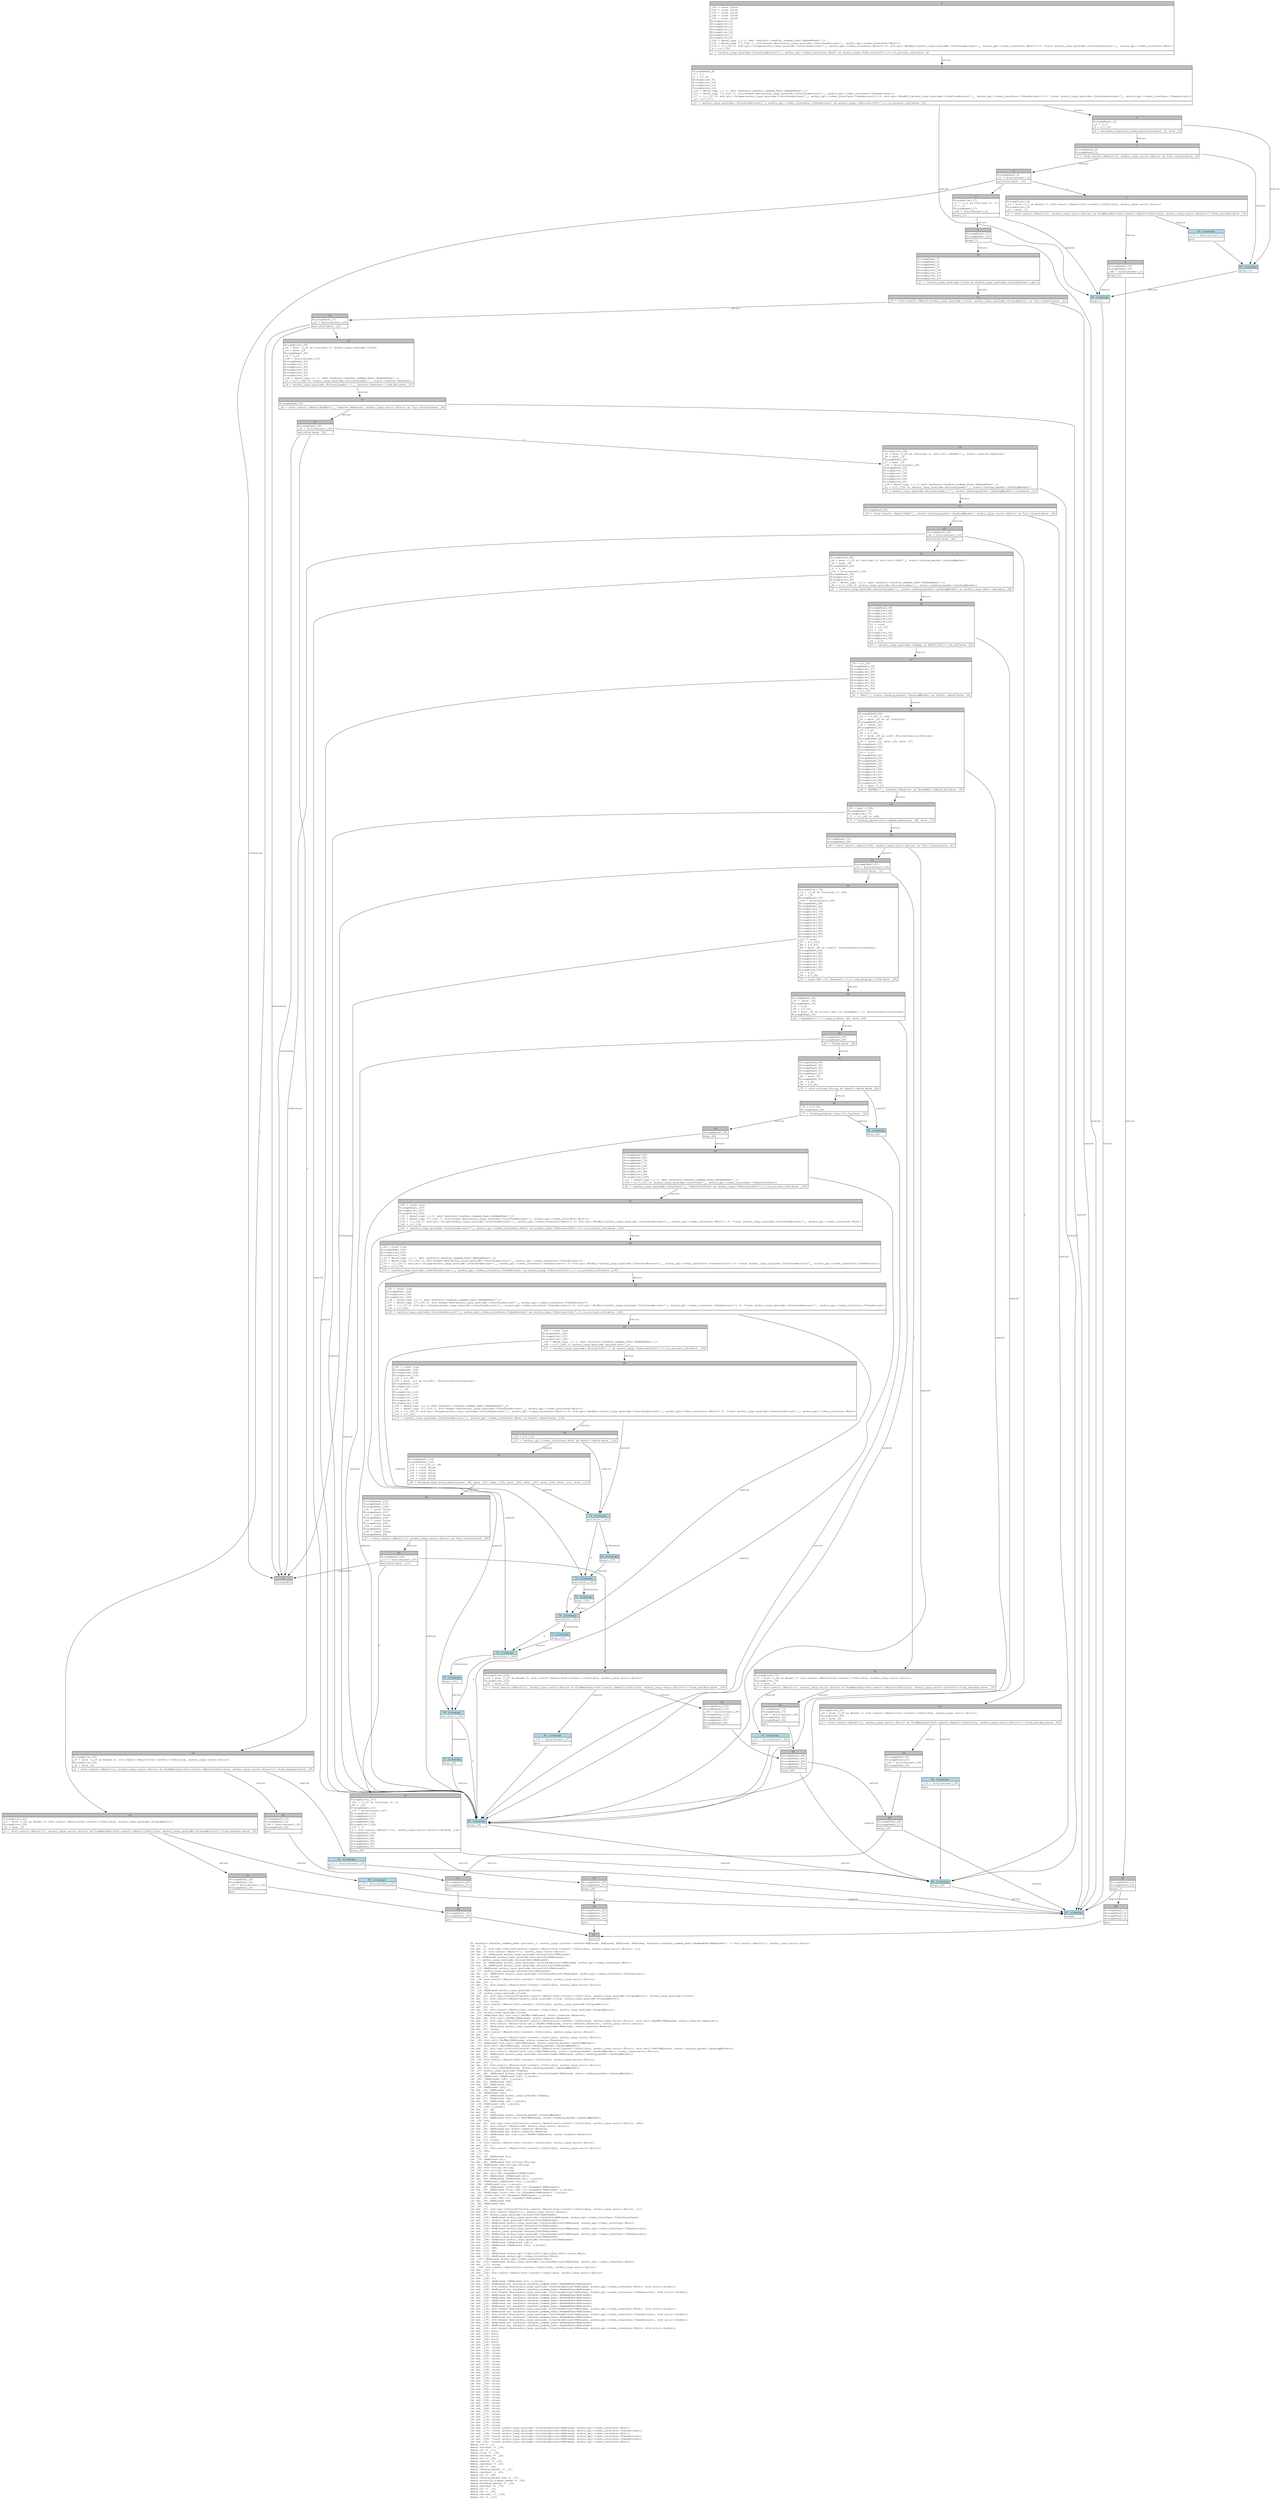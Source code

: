 digraph Mir_0_444 {
    graph [fontname="Courier, monospace"];
    node [fontname="Courier, monospace"];
    edge [fontname="Courier, monospace"];
    label=<fn handlers::handler_redeem_fees::process(_1: anchor_lang::context::Context&lt;ReErased, ReErased, ReErased, ReErased, handlers::handler_redeem_fees::RedeemFees&lt;ReErased&gt;&gt;) -&gt; std::result::Result&lt;(), anchor_lang::error::Error&gt;<br align="left"/>let _2: ();<br align="left"/>let mut _3: std::ops::ControlFlow&lt;std::result::Result&lt;std::convert::Infallible, anchor_lang::error::Error&gt;, ()&gt;;<br align="left"/>let mut _4: std::result::Result&lt;(), anchor_lang::error::Error&gt;;<br align="left"/>let mut _5: &amp;ReErased anchor_lang::prelude::AccountInfo&lt;ReErased&gt;;<br align="left"/>let _6: &amp;ReErased anchor_lang::prelude::AccountInfo&lt;ReErased&gt;;<br align="left"/>let _7: anchor_lang::prelude::AccountInfo&lt;ReErased&gt;;<br align="left"/>let mut _8: &amp;ReErased anchor_lang::prelude::InterfaceAccount&lt;ReErased, anchor_spl::token_interface::Mint&gt;;<br align="left"/>let mut _9: &amp;ReErased anchor_lang::prelude::AccountInfo&lt;ReErased&gt;;<br align="left"/>let _10: &amp;ReErased anchor_lang::prelude::AccountInfo&lt;ReErased&gt;;<br align="left"/>let _11: anchor_lang::prelude::AccountInfo&lt;ReErased&gt;;<br align="left"/>let mut _12: &amp;ReErased anchor_lang::prelude::InterfaceAccount&lt;ReErased, anchor_spl::token_interface::TokenAccount&gt;;<br align="left"/>let mut _13: isize;<br align="left"/>let _14: std::result::Result&lt;std::convert::Infallible, anchor_lang::error::Error&gt;;<br align="left"/>let mut _15: !;<br align="left"/>let mut _16: std::result::Result&lt;std::convert::Infallible, anchor_lang::error::Error&gt;;<br align="left"/>let _17: ();<br align="left"/>let _18: &amp;ReErased anchor_lang::prelude::Clock;<br align="left"/>let _19: anchor_lang::prelude::Clock;<br align="left"/>let mut _20: std::ops::ControlFlow&lt;std::result::Result&lt;std::convert::Infallible, anchor_lang::prelude::ProgramError&gt;, anchor_lang::prelude::Clock&gt;;<br align="left"/>let mut _21: std::result::Result&lt;anchor_lang::prelude::Clock, anchor_lang::prelude::ProgramError&gt;;<br align="left"/>let mut _22: isize;<br align="left"/>let _23: std::result::Result&lt;std::convert::Infallible, anchor_lang::prelude::ProgramError&gt;;<br align="left"/>let mut _24: !;<br align="left"/>let mut _25: std::result::Result&lt;std::convert::Infallible, anchor_lang::prelude::ProgramError&gt;;<br align="left"/>let _26: anchor_lang::prelude::Clock;<br align="left"/>let _27: &amp;ReErased mut std::cell::RefMut&lt;ReErased, state::reserve::Reserve&gt;;<br align="left"/>let mut _28: std::cell::RefMut&lt;ReErased, state::reserve::Reserve&gt;;<br align="left"/>let mut _29: std::ops::ControlFlow&lt;std::result::Result&lt;std::convert::Infallible, anchor_lang::error::Error&gt;, std::cell::RefMut&lt;ReErased, state::reserve::Reserve&gt;&gt;;<br align="left"/>let mut _30: std::result::Result&lt;std::cell::RefMut&lt;ReErased, state::reserve::Reserve&gt;, anchor_lang::error::Error&gt;;<br align="left"/>let mut _31: &amp;ReErased anchor_lang::prelude::AccountLoader&lt;ReErased, state::reserve::Reserve&gt;;<br align="left"/>let mut _32: isize;<br align="left"/>let _33: std::result::Result&lt;std::convert::Infallible, anchor_lang::error::Error&gt;;<br align="left"/>let mut _34: !;<br align="left"/>let mut _35: std::result::Result&lt;std::convert::Infallible, anchor_lang::error::Error&gt;;<br align="left"/>let _36: std::cell::RefMut&lt;ReErased, state::reserve::Reserve&gt;;<br align="left"/>let _37: &amp;ReErased std::cell::Ref&lt;ReErased, state::lending_market::LendingMarket&gt;;<br align="left"/>let _38: std::cell::Ref&lt;ReErased, state::lending_market::LendingMarket&gt;;<br align="left"/>let mut _39: std::ops::ControlFlow&lt;std::result::Result&lt;std::convert::Infallible, anchor_lang::error::Error&gt;, std::cell::Ref&lt;ReErased, state::lending_market::LendingMarket&gt;&gt;;<br align="left"/>let mut _40: std::result::Result&lt;std::cell::Ref&lt;ReErased, state::lending_market::LendingMarket&gt;, anchor_lang::error::Error&gt;;<br align="left"/>let mut _41: &amp;ReErased anchor_lang::prelude::AccountLoader&lt;ReErased, state::lending_market::LendingMarket&gt;;<br align="left"/>let mut _42: isize;<br align="left"/>let _43: std::result::Result&lt;std::convert::Infallible, anchor_lang::error::Error&gt;;<br align="left"/>let mut _44: !;<br align="left"/>let mut _45: std::result::Result&lt;std::convert::Infallible, anchor_lang::error::Error&gt;;<br align="left"/>let _46: std::cell::Ref&lt;ReErased, state::lending_market::LendingMarket&gt;;<br align="left"/>let _47: anchor_lang::prelude::Pubkey;<br align="left"/>let mut _48: &amp;ReErased anchor_lang::prelude::AccountLoader&lt;ReErased, state::lending_market::LendingMarket&gt;;<br align="left"/>let _49: &amp;ReErased [&amp;ReErased [u8]; 3_usize];<br align="left"/>let _50: [&amp;ReErased [u8]; 3_usize];<br align="left"/>let mut _51: &amp;ReErased [u8];<br align="left"/>let mut _52: &amp;ReErased [u8];<br align="left"/>let _53: &amp;ReErased [u8];<br align="left"/>let mut _54: &amp;ReErased [u8];<br align="left"/>let _55: &amp;ReErased [u8];<br align="left"/>let mut _56: &amp;ReErased anchor_lang::prelude::Pubkey;<br align="left"/>let mut _57: &amp;ReErased [u8];<br align="left"/>let mut _58: &amp;ReErased [u8; 1_usize];<br align="left"/>let _59: &amp;ReErased [u8; 1_usize];<br align="left"/>let _60: [u8; 1_usize];<br align="left"/>let mut _61: u8;<br align="left"/>let mut _62: u64;<br align="left"/>let mut _63: &amp;ReErased state::lending_market::LendingMarket;<br align="left"/>let mut _64: &amp;ReErased std::cell::Ref&lt;ReErased, state::lending_market::LendingMarket&gt;;<br align="left"/>let _65: u64;<br align="left"/>let mut _66: std::ops::ControlFlow&lt;std::result::Result&lt;std::convert::Infallible, anchor_lang::error::Error&gt;, u64&gt;;<br align="left"/>let mut _67: std::result::Result&lt;u64, anchor_lang::error::Error&gt;;<br align="left"/>let mut _68: &amp;ReErased mut state::reserve::Reserve;<br align="left"/>let mut _69: &amp;ReErased mut state::reserve::Reserve;<br align="left"/>let mut _70: &amp;ReErased mut std::cell::RefMut&lt;ReErased, state::reserve::Reserve&gt;;<br align="left"/>let mut _71: u64;<br align="left"/>let mut _72: isize;<br align="left"/>let _73: std::result::Result&lt;std::convert::Infallible, anchor_lang::error::Error&gt;;<br align="left"/>let mut _74: !;<br align="left"/>let mut _75: std::result::Result&lt;std::convert::Infallible, anchor_lang::error::Error&gt;;<br align="left"/>let _76: u64;<br align="left"/>let _77: ();<br align="left"/>let mut _78: &amp;ReErased str;<br align="left"/>let _79: &amp;ReErased str;<br align="left"/>let mut _80: &amp;ReErased std::string::String;<br align="left"/>let _81: &amp;ReErased std::string::String;<br align="left"/>let _82: std::string::String;<br align="left"/>let _83: std::string::String;<br align="left"/>let mut _84: std::fmt::Arguments&lt;ReErased&gt;;<br align="left"/>let mut _85: &amp;ReErased [&amp;ReErased str];<br align="left"/>let mut _86: &amp;ReErased [&amp;ReErased str; 1_usize];<br align="left"/>let _87: &amp;ReErased [&amp;ReErased str; 1_usize];<br align="left"/>let _88: [&amp;ReErased str; 1_usize];<br align="left"/>let mut _89: &amp;ReErased [core::fmt::rt::Argument&lt;ReErased&gt;];<br align="left"/>let mut _90: &amp;ReErased [core::fmt::rt::Argument&lt;ReErased&gt;; 1_usize];<br align="left"/>let _91: &amp;ReErased [core::fmt::rt::Argument&lt;ReErased&gt;; 1_usize];<br align="left"/>let _92: [core::fmt::rt::Argument&lt;ReErased&gt;; 1_usize];<br align="left"/>let mut _93: core::fmt::rt::Argument&lt;ReErased&gt;;<br align="left"/>let mut _94: &amp;ReErased u64;<br align="left"/>let _95: &amp;ReErased u64;<br align="left"/>let _96: ();<br align="left"/>let mut _97: std::ops::ControlFlow&lt;std::result::Result&lt;std::convert::Infallible, anchor_lang::error::Error&gt;, ()&gt;;<br align="left"/>let mut _98: std::result::Result&lt;(), anchor_lang::error::Error&gt;;<br align="left"/>let mut _99: anchor_lang::prelude::AccountInfo&lt;ReErased&gt;;<br align="left"/>let mut _100: &amp;ReErased anchor_lang::prelude::Interface&lt;ReErased, anchor_spl::token_interface::TokenInterface&gt;;<br align="left"/>let mut _101: anchor_lang::prelude::AccountInfo&lt;ReErased&gt;;<br align="left"/>let mut _102: &amp;ReErased anchor_lang::prelude::InterfaceAccount&lt;ReErased, anchor_spl::token_interface::Mint&gt;;<br align="left"/>let mut _103: anchor_lang::prelude::AccountInfo&lt;ReErased&gt;;<br align="left"/>let mut _104: &amp;ReErased anchor_lang::prelude::InterfaceAccount&lt;ReErased, anchor_spl::token_interface::TokenAccount&gt;;<br align="left"/>let mut _105: anchor_lang::prelude::AccountInfo&lt;ReErased&gt;;<br align="left"/>let mut _106: &amp;ReErased anchor_lang::prelude::InterfaceAccount&lt;ReErased, anchor_spl::token_interface::TokenAccount&gt;;<br align="left"/>let mut _107: anchor_lang::prelude::AccountInfo&lt;ReErased&gt;;<br align="left"/>let mut _108: &amp;ReErased anchor_lang::prelude::AccountInfo&lt;ReErased&gt;;<br align="left"/>let mut _109: &amp;ReErased [&amp;ReErased [u8]];<br align="left"/>let mut _110: &amp;ReErased [&amp;ReErased [u8]; 3_usize];<br align="left"/>let mut _111: u64;<br align="left"/>let mut _112: u8;<br align="left"/>let mut _113: &amp;ReErased anchor_spl::token_2022::spl_token_2022::state::Mint;<br align="left"/>let mut _114: &amp;ReErased anchor_spl::token_interface::Mint;<br align="left"/>let _115: &amp;ReErased anchor_spl::token_interface::Mint;<br align="left"/>let mut _116: &amp;ReErased anchor_lang::prelude::InterfaceAccount&lt;ReErased, anchor_spl::token_interface::Mint&gt;;<br align="left"/>let mut _117: isize;<br align="left"/>let _118: std::result::Result&lt;std::convert::Infallible, anchor_lang::error::Error&gt;;<br align="left"/>let mut _119: !;<br align="left"/>let mut _120: std::result::Result&lt;std::convert::Infallible, anchor_lang::error::Error&gt;;<br align="left"/>let _121: ();<br align="left"/>let mut _122: ();<br align="left"/>let mut _123: &amp;ReErased [&amp;ReErased str; 1_usize];<br align="left"/>let mut _124: &amp;ReErased mut handlers::handler_redeem_fees::RedeemFees&lt;ReErased&gt;;<br align="left"/>let mut _125: std::boxed::Box&lt;anchor_lang::prelude::InterfaceAccount&lt;ReErased, anchor_spl::token_interface::Mint&gt;, std::alloc::Global&gt;;<br align="left"/>let mut _126: &amp;ReErased mut handlers::handler_redeem_fees::RedeemFees&lt;ReErased&gt;;<br align="left"/>let mut _127: std::boxed::Box&lt;anchor_lang::prelude::InterfaceAccount&lt;ReErased, anchor_spl::token_interface::TokenAccount&gt;, std::alloc::Global&gt;;<br align="left"/>let mut _128: &amp;ReErased mut handlers::handler_redeem_fees::RedeemFees&lt;ReErased&gt;;<br align="left"/>let mut _129: &amp;ReErased mut handlers::handler_redeem_fees::RedeemFees&lt;ReErased&gt;;<br align="left"/>let mut _130: &amp;ReErased mut handlers::handler_redeem_fees::RedeemFees&lt;ReErased&gt;;<br align="left"/>let mut _131: &amp;ReErased mut handlers::handler_redeem_fees::RedeemFees&lt;ReErased&gt;;<br align="left"/>let mut _132: &amp;ReErased mut handlers::handler_redeem_fees::RedeemFees&lt;ReErased&gt;;<br align="left"/>let mut _133: std::boxed::Box&lt;anchor_lang::prelude::InterfaceAccount&lt;ReErased, anchor_spl::token_interface::Mint&gt;, std::alloc::Global&gt;;<br align="left"/>let mut _134: &amp;ReErased mut handlers::handler_redeem_fees::RedeemFees&lt;ReErased&gt;;<br align="left"/>let mut _135: std::boxed::Box&lt;anchor_lang::prelude::InterfaceAccount&lt;ReErased, anchor_spl::token_interface::TokenAccount&gt;, std::alloc::Global&gt;;<br align="left"/>let mut _136: &amp;ReErased mut handlers::handler_redeem_fees::RedeemFees&lt;ReErased&gt;;<br align="left"/>let mut _137: std::boxed::Box&lt;anchor_lang::prelude::InterfaceAccount&lt;ReErased, anchor_spl::token_interface::TokenAccount&gt;, std::alloc::Global&gt;;<br align="left"/>let mut _138: &amp;ReErased mut handlers::handler_redeem_fees::RedeemFees&lt;ReErased&gt;;<br align="left"/>let mut _139: &amp;ReErased mut handlers::handler_redeem_fees::RedeemFees&lt;ReErased&gt;;<br align="left"/>let mut _140: std::boxed::Box&lt;anchor_lang::prelude::InterfaceAccount&lt;ReErased, anchor_spl::token_interface::Mint&gt;, std::alloc::Global&gt;;<br align="left"/>let mut _141: bool;<br align="left"/>let mut _142: bool;<br align="left"/>let mut _143: bool;<br align="left"/>let mut _144: bool;<br align="left"/>let mut _145: bool;<br align="left"/>let mut _146: isize;<br align="left"/>let mut _147: isize;<br align="left"/>let mut _148: isize;<br align="left"/>let mut _149: isize;<br align="left"/>let mut _150: isize;<br align="left"/>let mut _151: isize;<br align="left"/>let mut _152: isize;<br align="left"/>let mut _153: isize;<br align="left"/>let mut _154: isize;<br align="left"/>let mut _155: isize;<br align="left"/>let mut _156: isize;<br align="left"/>let mut _157: isize;<br align="left"/>let mut _158: isize;<br align="left"/>let mut _159: isize;<br align="left"/>let mut _160: isize;<br align="left"/>let mut _161: isize;<br align="left"/>let mut _162: isize;<br align="left"/>let mut _163: isize;<br align="left"/>let mut _164: isize;<br align="left"/>let mut _165: isize;<br align="left"/>let mut _166: isize;<br align="left"/>let mut _167: isize;<br align="left"/>let mut _168: isize;<br align="left"/>let mut _169: isize;<br align="left"/>let mut _170: isize;<br align="left"/>let mut _171: isize;<br align="left"/>let mut _172: isize;<br align="left"/>let mut _173: isize;<br align="left"/>let mut _174: isize;<br align="left"/>let mut _175: isize;<br align="left"/>let mut _176: *const anchor_lang::prelude::InterfaceAccount&lt;ReErased, anchor_spl::token_interface::Mint&gt;;<br align="left"/>let mut _177: *const anchor_lang::prelude::InterfaceAccount&lt;ReErased, anchor_spl::token_interface::TokenAccount&gt;;<br align="left"/>let mut _178: *const anchor_lang::prelude::InterfaceAccount&lt;ReErased, anchor_spl::token_interface::Mint&gt;;<br align="left"/>let mut _179: *const anchor_lang::prelude::InterfaceAccount&lt;ReErased, anchor_spl::token_interface::TokenAccount&gt;;<br align="left"/>let mut _180: *const anchor_lang::prelude::InterfaceAccount&lt;ReErased, anchor_spl::token_interface::TokenAccount&gt;;<br align="left"/>let mut _181: *const anchor_lang::prelude::InterfaceAccount&lt;ReErased, anchor_spl::token_interface::Mint&gt;;<br align="left"/>debug ctx =&gt; _1;<br align="left"/>debug residual =&gt; _14;<br align="left"/>debug val =&gt; _17;<br align="left"/>debug clock =&gt; _18;<br align="left"/>debug residual =&gt; _23;<br align="left"/>debug val =&gt; _26;<br align="left"/>debug reserve =&gt; _27;<br align="left"/>debug residual =&gt; _33;<br align="left"/>debug val =&gt; _36;<br align="left"/>debug lending_market =&gt; _37;<br align="left"/>debug residual =&gt; _43;<br align="left"/>debug val =&gt; _46;<br align="left"/>debug lending_market_key =&gt; _47;<br align="left"/>debug authority_signer_seeds =&gt; _49;<br align="left"/>debug withdraw_amount =&gt; _65;<br align="left"/>debug residual =&gt; _73;<br align="left"/>debug val =&gt; _76;<br align="left"/>debug res =&gt; _83;<br align="left"/>debug residual =&gt; _118;<br align="left"/>debug val =&gt; _121;<br align="left"/>>;
    bb0__0_444 [shape="none", label=<<table border="0" cellborder="1" cellspacing="0"><tr><td bgcolor="gray" align="center" colspan="1">0</td></tr><tr><td align="left" balign="left">_145 = const false<br/>_144 = const false<br/>_143 = const false<br/>_142 = const false<br/>_141 = const false<br/>StorageLive(_2)<br/>StorageLive(_3)<br/>StorageLive(_4)<br/>StorageLive(_5)<br/>StorageLive(_6)<br/>StorageLive(_7)<br/>StorageLive(_8)<br/>_124 = deref_copy (_1.1: &amp;mut handlers::handler_redeem_fees::RedeemFees&lt;'_&gt;)<br/>_125 = deref_copy ((*_124).1: std::boxed::Box&lt;anchor_lang::prelude::InterfaceAccount&lt;'_, anchor_spl::token_interface::Mint&gt;&gt;)<br/>_176 = (((_125.0: std::ptr::Unique&lt;anchor_lang::prelude::InterfaceAccount&lt;'_, anchor_spl::token_interface::Mint&gt;&gt;).0: std::ptr::NonNull&lt;anchor_lang::prelude::InterfaceAccount&lt;'_, anchor_spl::token_interface::Mint&gt;&gt;).0: *const anchor_lang::prelude::InterfaceAccount&lt;'_, anchor_spl::token_interface::Mint&gt;)<br/>_8 = &amp;(*_176)<br/></td></tr><tr><td align="left">_7 = &lt;anchor_lang::prelude::InterfaceAccount&lt;'_, anchor_spl::token_interface::Mint&gt; as anchor_lang::ToAccountInfo&lt;'_&gt;&gt;::to_account_info(move _8)</td></tr></table>>];
    bb1__0_444 [shape="none", label=<<table border="0" cellborder="1" cellspacing="0"><tr><td bgcolor="gray" align="center" colspan="1">1</td></tr><tr><td align="left" balign="left">StorageDead(_8)<br/>_6 = &amp;_7<br/>_5 = &amp;(*_6)<br/>StorageLive(_9)<br/>StorageLive(_10)<br/>StorageLive(_11)<br/>StorageLive(_12)<br/>_126 = deref_copy (_1.1: &amp;mut handlers::handler_redeem_fees::RedeemFees&lt;'_&gt;)<br/>_127 = deref_copy ((*_126).3: std::boxed::Box&lt;anchor_lang::prelude::InterfaceAccount&lt;'_, anchor_spl::token_interface::TokenAccount&gt;&gt;)<br/>_177 = (((_127.0: std::ptr::Unique&lt;anchor_lang::prelude::InterfaceAccount&lt;'_, anchor_spl::token_interface::TokenAccount&gt;&gt;).0: std::ptr::NonNull&lt;anchor_lang::prelude::InterfaceAccount&lt;'_, anchor_spl::token_interface::TokenAccount&gt;&gt;).0: *const anchor_lang::prelude::InterfaceAccount&lt;'_, anchor_spl::token_interface::TokenAccount&gt;)<br/>_12 = &amp;(*_177)<br/></td></tr><tr><td align="left">_11 = &lt;anchor_lang::prelude::InterfaceAccount&lt;'_, anchor_spl::token_interface::TokenAccount&gt; as anchor_lang::ToAccountInfo&lt;'_&gt;&gt;::to_account_info(move _12)</td></tr></table>>];
    bb2__0_444 [shape="none", label=<<table border="0" cellborder="1" cellspacing="0"><tr><td bgcolor="gray" align="center" colspan="1">2</td></tr><tr><td align="left" balign="left">StorageDead(_12)<br/>_10 = &amp;_11<br/>_9 = &amp;(*_10)<br/></td></tr><tr><td align="left">_4 = validate_liquidity_token_extensions(move _5, move _9)</td></tr></table>>];
    bb3__0_444 [shape="none", label=<<table border="0" cellborder="1" cellspacing="0"><tr><td bgcolor="gray" align="center" colspan="1">3</td></tr><tr><td align="left" balign="left">StorageDead(_9)<br/>StorageDead(_5)<br/></td></tr><tr><td align="left">_3 = &lt;std::result::Result&lt;(), anchor_lang::error::Error&gt; as Try&gt;::branch(move _4)</td></tr></table>>];
    bb4__0_444 [shape="none", label=<<table border="0" cellborder="1" cellspacing="0"><tr><td bgcolor="gray" align="center" colspan="1">4</td></tr><tr><td align="left" balign="left">StorageDead(_4)<br/>_13 = discriminant(_3)<br/></td></tr><tr><td align="left">switchInt(move _13)</td></tr></table>>];
    bb5__0_444 [shape="none", label=<<table border="0" cellborder="1" cellspacing="0"><tr><td bgcolor="gray" align="center" colspan="1">5</td></tr><tr><td align="left" balign="left">StorageLive(_17)<br/>_17 = ((_3 as Continue).0: ())<br/>_2 = _17<br/>StorageDead(_17)<br/>_146 = discriminant(_3)<br/></td></tr><tr><td align="left">drop(_11)</td></tr></table>>];
    bb6__0_444 [shape="none", label=<<table border="0" cellborder="1" cellspacing="0"><tr><td bgcolor="gray" align="center" colspan="1">6</td></tr><tr><td align="left">unreachable</td></tr></table>>];
    bb7__0_444 [shape="none", label=<<table border="0" cellborder="1" cellspacing="0"><tr><td bgcolor="gray" align="center" colspan="1">7</td></tr><tr><td align="left" balign="left">StorageLive(_14)<br/>_14 = move ((_3 as Break).0: std::result::Result&lt;std::convert::Infallible, anchor_lang::error::Error&gt;)<br/>StorageLive(_16)<br/>_16 = move _14<br/></td></tr><tr><td align="left">_0 = &lt;std::result::Result&lt;(), anchor_lang::error::Error&gt; as FromResidual&lt;std::result::Result&lt;Infallible, anchor_lang::error::Error&gt;&gt;&gt;::from_residual(move _16)</td></tr></table>>];
    bb8__0_444 [shape="none", label=<<table border="0" cellborder="1" cellspacing="0"><tr><td bgcolor="gray" align="center" colspan="1">8</td></tr><tr><td align="left" balign="left">StorageDead(_16)<br/>StorageDead(_14)<br/>_168 = discriminant(_3)<br/></td></tr><tr><td align="left">drop(_11)</td></tr></table>>];
    bb9__0_444 [shape="none", label=<<table border="0" cellborder="1" cellspacing="0"><tr><td bgcolor="gray" align="center" colspan="1">9</td></tr><tr><td align="left" balign="left">StorageDead(_11)<br/>StorageDead(_10)<br/></td></tr><tr><td align="left">drop(_7)</td></tr></table>>];
    bb10__0_444 [shape="none", label=<<table border="0" cellborder="1" cellspacing="0"><tr><td bgcolor="gray" align="center" colspan="1">10</td></tr><tr><td align="left" balign="left">StorageDead(_7)<br/>StorageDead(_6)<br/>StorageDead(_3)<br/>StorageDead(_2)<br/>StorageLive(_18)<br/>StorageLive(_19)<br/>StorageLive(_20)<br/>StorageLive(_21)<br/></td></tr><tr><td align="left">_21 = &lt;anchor_lang::prelude::Clock as anchor_lang::prelude::SolanaSysvar&gt;::get()</td></tr></table>>];
    bb11__0_444 [shape="none", label=<<table border="0" cellborder="1" cellspacing="0"><tr><td bgcolor="gray" align="center" colspan="1">11</td></tr><tr><td align="left">_20 = &lt;std::result::Result&lt;anchor_lang::prelude::Clock, anchor_lang::prelude::ProgramError&gt; as Try&gt;::branch(move _21)</td></tr></table>>];
    bb12__0_444 [shape="none", label=<<table border="0" cellborder="1" cellspacing="0"><tr><td bgcolor="gray" align="center" colspan="1">12</td></tr><tr><td align="left" balign="left">StorageDead(_21)<br/>_22 = discriminant(_20)<br/></td></tr><tr><td align="left">switchInt(move _22)</td></tr></table>>];
    bb13__0_444 [shape="none", label=<<table border="0" cellborder="1" cellspacing="0"><tr><td bgcolor="gray" align="center" colspan="1">13</td></tr><tr><td align="left" balign="left">StorageLive(_26)<br/>_26 = move ((_20 as Continue).0: anchor_lang::prelude::Clock)<br/>_19 = move _26<br/>StorageDead(_26)<br/>_18 = &amp;_19<br/>_148 = discriminant(_20)<br/>StorageDead(_20)<br/>StorageLive(_27)<br/>StorageLive(_28)<br/>StorageLive(_29)<br/>StorageLive(_30)<br/>StorageLive(_31)<br/>_128 = deref_copy (_1.1: &amp;mut handlers::handler_redeem_fees::RedeemFees&lt;'_&gt;)<br/>_31 = &amp;((*_128).0: anchor_lang::prelude::AccountLoader&lt;'_, state::reserve::Reserve&gt;)<br/></td></tr><tr><td align="left">_30 = anchor_lang::prelude::AccountLoader::&lt;'_, reserve::Reserve&gt;::load_mut(move _31)</td></tr></table>>];
    bb14__0_444 [shape="none", label=<<table border="0" cellborder="1" cellspacing="0"><tr><td bgcolor="gray" align="center" colspan="1">14</td></tr><tr><td align="left" balign="left">StorageLive(_23)<br/>_23 = move ((_20 as Break).0: std::result::Result&lt;std::convert::Infallible, anchor_lang::prelude::ProgramError&gt;)<br/>StorageLive(_25)<br/>_25 = move _23<br/></td></tr><tr><td align="left">_0 = &lt;std::result::Result&lt;(), anchor_lang::error::Error&gt; as FromResidual&lt;std::result::Result&lt;Infallible, anchor_lang::prelude::ProgramError&gt;&gt;&gt;::from_residual(move _25)</td></tr></table>>];
    bb15__0_444 [shape="none", label=<<table border="0" cellborder="1" cellspacing="0"><tr><td bgcolor="gray" align="center" colspan="1">15</td></tr><tr><td align="left" balign="left">StorageDead(_25)<br/>StorageDead(_23)<br/>_166 = discriminant(_20)<br/>StorageDead(_20)<br/></td></tr><tr><td align="left">goto</td></tr></table>>];
    bb16__0_444 [shape="none", label=<<table border="0" cellborder="1" cellspacing="0"><tr><td bgcolor="gray" align="center" colspan="1">16</td></tr><tr><td align="left" balign="left">StorageDead(_31)<br/></td></tr><tr><td align="left">_29 = &lt;std::result::Result&lt;RefMut&lt;'_, reserve::Reserve&gt;, anchor_lang::error::Error&gt; as Try&gt;::branch(move _30)</td></tr></table>>];
    bb17__0_444 [shape="none", label=<<table border="0" cellborder="1" cellspacing="0"><tr><td bgcolor="gray" align="center" colspan="1">17</td></tr><tr><td align="left" balign="left">StorageDead(_30)<br/>_32 = discriminant(_29)<br/></td></tr><tr><td align="left">switchInt(move _32)</td></tr></table>>];
    bb18__0_444 [shape="none", label=<<table border="0" cellborder="1" cellspacing="0"><tr><td bgcolor="gray" align="center" colspan="1">18</td></tr><tr><td align="left" balign="left">StorageLive(_36)<br/>_36 = move ((_29 as Continue).0: std::cell::RefMut&lt;'_, state::reserve::Reserve&gt;)<br/>_28 = move _36<br/>StorageDead(_36)<br/>_27 = &amp;mut _28<br/>_150 = discriminant(_29)<br/>StorageDead(_29)<br/>StorageLive(_37)<br/>StorageLive(_38)<br/>StorageLive(_39)<br/>StorageLive(_40)<br/>StorageLive(_41)<br/>_129 = deref_copy (_1.1: &amp;mut handlers::handler_redeem_fees::RedeemFees&lt;'_&gt;)<br/>_41 = &amp;((*_129).4: anchor_lang::prelude::AccountLoader&lt;'_, state::lending_market::LendingMarket&gt;)<br/></td></tr><tr><td align="left">_40 = anchor_lang::prelude::AccountLoader::&lt;'_, state::lending_market::LendingMarket&gt;::load(move _41)</td></tr></table>>];
    bb19__0_444 [shape="none", label=<<table border="0" cellborder="1" cellspacing="0"><tr><td bgcolor="gray" align="center" colspan="1">19</td></tr><tr><td align="left" balign="left">StorageLive(_33)<br/>_33 = move ((_29 as Break).0: std::result::Result&lt;std::convert::Infallible, anchor_lang::error::Error&gt;)<br/>StorageLive(_35)<br/>_35 = move _33<br/></td></tr><tr><td align="left">_0 = &lt;std::result::Result&lt;(), anchor_lang::error::Error&gt; as FromResidual&lt;std::result::Result&lt;Infallible, anchor_lang::error::Error&gt;&gt;&gt;::from_residual(move _35)</td></tr></table>>];
    bb20__0_444 [shape="none", label=<<table border="0" cellborder="1" cellspacing="0"><tr><td bgcolor="gray" align="center" colspan="1">20</td></tr><tr><td align="left" balign="left">StorageDead(_35)<br/>StorageDead(_33)<br/>_164 = discriminant(_29)<br/>StorageDead(_29)<br/></td></tr><tr><td align="left">goto</td></tr></table>>];
    bb21__0_444 [shape="none", label=<<table border="0" cellborder="1" cellspacing="0"><tr><td bgcolor="gray" align="center" colspan="1">21</td></tr><tr><td align="left" balign="left">StorageDead(_41)<br/></td></tr><tr><td align="left">_39 = &lt;std::result::Result&lt;Ref&lt;'_, state::lending_market::LendingMarket&gt;, anchor_lang::error::Error&gt; as Try&gt;::branch(move _40)</td></tr></table>>];
    bb22__0_444 [shape="none", label=<<table border="0" cellborder="1" cellspacing="0"><tr><td bgcolor="gray" align="center" colspan="1">22</td></tr><tr><td align="left" balign="left">StorageDead(_40)<br/>_42 = discriminant(_39)<br/></td></tr><tr><td align="left">switchInt(move _42)</td></tr></table>>];
    bb23__0_444 [shape="none", label=<<table border="0" cellborder="1" cellspacing="0"><tr><td bgcolor="gray" align="center" colspan="1">23</td></tr><tr><td align="left" balign="left">StorageLive(_46)<br/>_46 = move ((_39 as Continue).0: std::cell::Ref&lt;'_, state::lending_market::LendingMarket&gt;)<br/>_38 = move _46<br/>StorageDead(_46)<br/>_37 = &amp;_38<br/>_152 = discriminant(_39)<br/>StorageDead(_39)<br/>StorageLive(_47)<br/>StorageLive(_48)<br/>_130 = deref_copy (_1.1: &amp;mut handlers::handler_redeem_fees::RedeemFees&lt;'_&gt;)<br/>_48 = &amp;((*_130).4: anchor_lang::prelude::AccountLoader&lt;'_, state::lending_market::LendingMarket&gt;)<br/></td></tr><tr><td align="left">_47 = &lt;anchor_lang::prelude::AccountLoader&lt;'_, state::lending_market::LendingMarket&gt; as anchor_lang::Key&gt;::key(move _48)</td></tr></table>>];
    bb24__0_444 [shape="none", label=<<table border="0" cellborder="1" cellspacing="0"><tr><td bgcolor="gray" align="center" colspan="1">24</td></tr><tr><td align="left" balign="left">StorageLive(_43)<br/>_43 = move ((_39 as Break).0: std::result::Result&lt;std::convert::Infallible, anchor_lang::error::Error&gt;)<br/>StorageLive(_45)<br/>_45 = move _43<br/></td></tr><tr><td align="left">_0 = &lt;std::result::Result&lt;(), anchor_lang::error::Error&gt; as FromResidual&lt;std::result::Result&lt;Infallible, anchor_lang::error::Error&gt;&gt;&gt;::from_residual(move _45)</td></tr></table>>];
    bb25__0_444 [shape="none", label=<<table border="0" cellborder="1" cellspacing="0"><tr><td bgcolor="gray" align="center" colspan="1">25</td></tr><tr><td align="left" balign="left">StorageDead(_45)<br/>StorageDead(_43)<br/>_162 = discriminant(_39)<br/>StorageDead(_39)<br/></td></tr><tr><td align="left">goto</td></tr></table>>];
    bb26__0_444 [shape="none", label=<<table border="0" cellborder="1" cellspacing="0"><tr><td bgcolor="gray" align="center" colspan="1">26</td></tr><tr><td align="left" balign="left">StorageDead(_48)<br/>StorageLive(_49)<br/>StorageLive(_50)<br/>StorageLive(_51)<br/>StorageLive(_52)<br/>StorageLive(_53)<br/>_53 = const _<br/>_52 = &amp;(*_53)<br/>_51 = _52<br/>StorageLive(_54)<br/>StorageLive(_55)<br/>StorageLive(_56)<br/>_56 = &amp;_47<br/></td></tr><tr><td align="left">_55 = &lt;anchor_lang::prelude::Pubkey as AsRef&lt;[u8]&gt;&gt;::as_ref(move _56)</td></tr></table>>];
    bb27__0_444 [shape="none", label=<<table border="0" cellborder="1" cellspacing="0"><tr><td bgcolor="gray" align="center" colspan="1">27</td></tr><tr><td align="left" balign="left">_54 = &amp;(*_55)<br/>StorageDead(_56)<br/>StorageLive(_57)<br/>StorageLive(_58)<br/>StorageLive(_59)<br/>StorageLive(_60)<br/>StorageLive(_61)<br/>StorageLive(_62)<br/>StorageLive(_63)<br/>StorageLive(_64)<br/>_64 = &amp;(*_37)<br/></td></tr><tr><td align="left">_63 = &lt;Ref&lt;'_, state::lending_market::LendingMarket&gt; as Deref&gt;::deref(move _64)</td></tr></table>>];
    bb28__0_444 [shape="none", label=<<table border="0" cellborder="1" cellspacing="0"><tr><td bgcolor="gray" align="center" colspan="1">28</td></tr><tr><td align="left" balign="left">StorageDead(_64)<br/>_62 = ((*_63).1: u64)<br/>_61 = move _62 as u8 (IntToInt)<br/>StorageDead(_62)<br/>_60 = [move _61]<br/>StorageDead(_61)<br/>_59 = &amp;_60<br/>_58 = &amp;(*_59)<br/>_57 = move _58 as &amp;[u8] (PointerCoercion(Unsize))<br/>StorageDead(_58)<br/>_50 = [move _51, move _54, move _57]<br/>StorageDead(_57)<br/>StorageDead(_54)<br/>StorageDead(_51)<br/>_49 = &amp;_50<br/>StorageDead(_63)<br/>StorageDead(_59)<br/>StorageDead(_55)<br/>StorageDead(_53)<br/>StorageDead(_52)<br/>StorageLive(_65)<br/>StorageLive(_66)<br/>StorageLive(_67)<br/>StorageLive(_68)<br/>StorageLive(_69)<br/>StorageLive(_70)<br/>_70 = &amp;mut (*_27)<br/></td></tr><tr><td align="left">_69 = &lt;RefMut&lt;'_, reserve::Reserve&gt; as DerefMut&gt;::deref_mut(move _70)</td></tr></table>>];
    bb29__0_444 [shape="none", label=<<table border="0" cellborder="1" cellspacing="0"><tr><td bgcolor="gray" align="center" colspan="1">29</td></tr><tr><td align="left" balign="left">_68 = &amp;mut (*_69)<br/>StorageDead(_70)<br/>StorageLive(_71)<br/>_71 = ((*_18).0: u64)<br/></td></tr><tr><td align="left">_67 = lending_operations::redeem_fees(move _68, move _71)</td></tr></table>>];
    bb30__0_444 [shape="none", label=<<table border="0" cellborder="1" cellspacing="0"><tr><td bgcolor="gray" align="center" colspan="1">30</td></tr><tr><td align="left" balign="left">StorageDead(_71)<br/>StorageDead(_68)<br/></td></tr><tr><td align="left">_66 = &lt;std::result::Result&lt;u64, anchor_lang::error::Error&gt; as Try&gt;::branch(move _67)</td></tr></table>>];
    bb31__0_444 [shape="none", label=<<table border="0" cellborder="1" cellspacing="0"><tr><td bgcolor="gray" align="center" colspan="1">31</td></tr><tr><td align="left" balign="left">StorageDead(_67)<br/>_72 = discriminant(_66)<br/></td></tr><tr><td align="left">switchInt(move _72)</td></tr></table>>];
    bb32__0_444 [shape="none", label=<<table border="0" cellborder="1" cellspacing="0"><tr><td bgcolor="gray" align="center" colspan="1">32</td></tr><tr><td align="left" balign="left">StorageLive(_76)<br/>_76 = ((_66 as Continue).0: u64)<br/>_65 = _76<br/>StorageDead(_76)<br/>_154 = discriminant(_66)<br/>StorageDead(_69)<br/>StorageDead(_66)<br/>StorageLive(_77)<br/>StorageLive(_78)<br/>StorageLive(_79)<br/>StorageLive(_80)<br/>StorageLive(_81)<br/>StorageLive(_82)<br/>StorageLive(_83)<br/>StorageLive(_84)<br/>StorageLive(_85)<br/>StorageLive(_86)<br/>StorageLive(_87)<br/>_123 = const _<br/>_87 = &amp;(*_123)<br/>_86 = &amp;(*_87)<br/>_85 = move _86 as &amp;[&amp;str] (PointerCoercion(Unsize))<br/>StorageDead(_86)<br/>StorageLive(_89)<br/>StorageLive(_90)<br/>StorageLive(_91)<br/>StorageLive(_92)<br/>StorageLive(_93)<br/>StorageLive(_94)<br/>StorageLive(_95)<br/>_95 = &amp;_65<br/>_94 = &amp;(*_95)<br/></td></tr><tr><td align="left">_93 = core::fmt::rt::Argument::&lt;'_&gt;::new_display::&lt;u64&gt;(move _94)</td></tr></table>>];
    bb33__0_444 [shape="none", label=<<table border="0" cellborder="1" cellspacing="0"><tr><td bgcolor="gray" align="center" colspan="1">33</td></tr><tr><td align="left" balign="left">StorageLive(_73)<br/>_73 = move ((_66 as Break).0: std::result::Result&lt;std::convert::Infallible, anchor_lang::error::Error&gt;)<br/>StorageLive(_75)<br/>_75 = move _73<br/></td></tr><tr><td align="left">_0 = &lt;std::result::Result&lt;(), anchor_lang::error::Error&gt; as FromResidual&lt;std::result::Result&lt;Infallible, anchor_lang::error::Error&gt;&gt;&gt;::from_residual(move _75)</td></tr></table>>];
    bb34__0_444 [shape="none", label=<<table border="0" cellborder="1" cellspacing="0"><tr><td bgcolor="gray" align="center" colspan="1">34</td></tr><tr><td align="left" balign="left">StorageDead(_75)<br/>StorageDead(_73)<br/>_160 = discriminant(_66)<br/>StorageDead(_69)<br/>StorageDead(_66)<br/></td></tr><tr><td align="left">goto</td></tr></table>>];
    bb35__0_444 [shape="none", label=<<table border="0" cellborder="1" cellspacing="0"><tr><td bgcolor="gray" align="center" colspan="1">35</td></tr><tr><td align="left" balign="left">StorageDead(_94)<br/>_92 = [move _93]<br/>StorageDead(_93)<br/>_91 = &amp;_92<br/>_90 = &amp;(*_91)<br/>_89 = move _90 as &amp;[core::fmt::rt::Argument&lt;'_&gt;] (PointerCoercion(Unsize))<br/>StorageDead(_90)<br/></td></tr><tr><td align="left">_84 = Arguments::&lt;'_&gt;::new_v1(move _85, move _89)</td></tr></table>>];
    bb36__0_444 [shape="none", label=<<table border="0" cellborder="1" cellspacing="0"><tr><td bgcolor="gray" align="center" colspan="1">36</td></tr><tr><td align="left" balign="left">StorageDead(_89)<br/>StorageDead(_85)<br/></td></tr><tr><td align="left">_83 = format(move _84)</td></tr></table>>];
    bb37__0_444 [shape="none", label=<<table border="0" cellborder="1" cellspacing="0"><tr><td bgcolor="gray" align="center" colspan="1">37</td></tr><tr><td align="left" balign="left">StorageDead(_84)<br/>StorageDead(_95)<br/>StorageDead(_92)<br/>StorageDead(_91)<br/>StorageDead(_87)<br/>_82 = move _83<br/>StorageDead(_83)<br/>_81 = &amp;_82<br/>_80 = &amp;(*_81)<br/></td></tr><tr><td align="left">_79 = &lt;std::string::String as Deref&gt;::deref(move _80)</td></tr></table>>];
    bb38__0_444 [shape="none", label=<<table border="0" cellborder="1" cellspacing="0"><tr><td bgcolor="gray" align="center" colspan="1">38</td></tr><tr><td align="left" balign="left">_78 = &amp;(*_79)<br/>StorageDead(_80)<br/></td></tr><tr><td align="left">_77 = solana_program::log::sol_log(move _78)</td></tr></table>>];
    bb39__0_444 [shape="none", label=<<table border="0" cellborder="1" cellspacing="0"><tr><td bgcolor="gray" align="center" colspan="1">39</td></tr><tr><td align="left" balign="left">StorageDead(_78)<br/></td></tr><tr><td align="left">drop(_82)</td></tr></table>>];
    bb40__0_444 [shape="none", label=<<table border="0" cellborder="1" cellspacing="0"><tr><td bgcolor="gray" align="center" colspan="1">40</td></tr><tr><td align="left" balign="left">StorageDead(_82)<br/>StorageDead(_81)<br/>StorageDead(_79)<br/>StorageDead(_77)<br/>StorageLive(_96)<br/>StorageLive(_97)<br/>StorageLive(_98)<br/>StorageLive(_99)<br/>StorageLive(_100)<br/>_131 = deref_copy (_1.1: &amp;mut handlers::handler_redeem_fees::RedeemFees&lt;'_&gt;)<br/>_100 = &amp;((*_131).6: anchor_lang::prelude::Interface&lt;'_, anchor_spl::token_interface::TokenInterface&gt;)<br/></td></tr><tr><td align="left">_99 = &lt;anchor_lang::prelude::Interface&lt;'_, TokenInterface&gt; as anchor_lang::ToAccountInfo&lt;'_&gt;&gt;::to_account_info(move _100)</td></tr></table>>];
    bb41__0_444 [shape="none", label=<<table border="0" cellborder="1" cellspacing="0"><tr><td bgcolor="gray" align="center" colspan="1">41</td></tr><tr><td align="left" balign="left">_145 = const true<br/>StorageDead(_100)<br/>StorageLive(_101)<br/>StorageLive(_102)<br/>_132 = deref_copy (_1.1: &amp;mut handlers::handler_redeem_fees::RedeemFees&lt;'_&gt;)<br/>_133 = deref_copy ((*_132).1: std::boxed::Box&lt;anchor_lang::prelude::InterfaceAccount&lt;'_, anchor_spl::token_interface::Mint&gt;&gt;)<br/>_178 = (((_133.0: std::ptr::Unique&lt;anchor_lang::prelude::InterfaceAccount&lt;'_, anchor_spl::token_interface::Mint&gt;&gt;).0: std::ptr::NonNull&lt;anchor_lang::prelude::InterfaceAccount&lt;'_, anchor_spl::token_interface::Mint&gt;&gt;).0: *const anchor_lang::prelude::InterfaceAccount&lt;'_, anchor_spl::token_interface::Mint&gt;)<br/>_102 = &amp;(*_178)<br/></td></tr><tr><td align="left">_101 = &lt;anchor_lang::prelude::InterfaceAccount&lt;'_, anchor_spl::token_interface::Mint&gt; as anchor_lang::ToAccountInfo&lt;'_&gt;&gt;::to_account_info(move _102)</td></tr></table>>];
    bb42__0_444 [shape="none", label=<<table border="0" cellborder="1" cellspacing="0"><tr><td bgcolor="gray" align="center" colspan="1">42</td></tr><tr><td align="left" balign="left">_144 = const true<br/>StorageDead(_102)<br/>StorageLive(_103)<br/>StorageLive(_104)<br/>_134 = deref_copy (_1.1: &amp;mut handlers::handler_redeem_fees::RedeemFees&lt;'_&gt;)<br/>_135 = deref_copy ((*_134).3: std::boxed::Box&lt;anchor_lang::prelude::InterfaceAccount&lt;'_, anchor_spl::token_interface::TokenAccount&gt;&gt;)<br/>_179 = (((_135.0: std::ptr::Unique&lt;anchor_lang::prelude::InterfaceAccount&lt;'_, anchor_spl::token_interface::TokenAccount&gt;&gt;).0: std::ptr::NonNull&lt;anchor_lang::prelude::InterfaceAccount&lt;'_, anchor_spl::token_interface::TokenAccount&gt;&gt;).0: *const anchor_lang::prelude::InterfaceAccount&lt;'_, anchor_spl::token_interface::TokenAccount&gt;)<br/>_104 = &amp;(*_179)<br/></td></tr><tr><td align="left">_103 = &lt;anchor_lang::prelude::InterfaceAccount&lt;'_, anchor_spl::token_interface::TokenAccount&gt; as anchor_lang::ToAccountInfo&lt;'_&gt;&gt;::to_account_info(move _104)</td></tr></table>>];
    bb43__0_444 [shape="none", label=<<table border="0" cellborder="1" cellspacing="0"><tr><td bgcolor="gray" align="center" colspan="1">43</td></tr><tr><td align="left" balign="left">_143 = const true<br/>StorageDead(_104)<br/>StorageLive(_105)<br/>StorageLive(_106)<br/>_136 = deref_copy (_1.1: &amp;mut handlers::handler_redeem_fees::RedeemFees&lt;'_&gt;)<br/>_137 = deref_copy ((*_136).2: std::boxed::Box&lt;anchor_lang::prelude::InterfaceAccount&lt;'_, anchor_spl::token_interface::TokenAccount&gt;&gt;)<br/>_180 = (((_137.0: std::ptr::Unique&lt;anchor_lang::prelude::InterfaceAccount&lt;'_, anchor_spl::token_interface::TokenAccount&gt;&gt;).0: std::ptr::NonNull&lt;anchor_lang::prelude::InterfaceAccount&lt;'_, anchor_spl::token_interface::TokenAccount&gt;&gt;).0: *const anchor_lang::prelude::InterfaceAccount&lt;'_, anchor_spl::token_interface::TokenAccount&gt;)<br/>_106 = &amp;(*_180)<br/></td></tr><tr><td align="left">_105 = &lt;anchor_lang::prelude::InterfaceAccount&lt;'_, anchor_spl::token_interface::TokenAccount&gt; as anchor_lang::ToAccountInfo&lt;'_&gt;&gt;::to_account_info(move _106)</td></tr></table>>];
    bb44__0_444 [shape="none", label=<<table border="0" cellborder="1" cellspacing="0"><tr><td bgcolor="gray" align="center" colspan="1">44</td></tr><tr><td align="left" balign="left">_142 = const true<br/>StorageDead(_106)<br/>StorageLive(_107)<br/>StorageLive(_108)<br/>_138 = deref_copy (_1.1: &amp;mut handlers::handler_redeem_fees::RedeemFees&lt;'_&gt;)<br/>_108 = &amp;((*_138).5: anchor_lang::prelude::AccountInfo&lt;'_&gt;)<br/></td></tr><tr><td align="left">_107 = &lt;anchor_lang::prelude::AccountInfo&lt;'_&gt; as anchor_lang::ToAccountInfo&lt;'_&gt;&gt;::to_account_info(move _108)</td></tr></table>>];
    bb45__0_444 [shape="none", label=<<table border="0" cellborder="1" cellspacing="0"><tr><td bgcolor="gray" align="center" colspan="1">45</td></tr><tr><td align="left" balign="left">_141 = const true<br/>StorageDead(_108)<br/>StorageLive(_109)<br/>StorageLive(_110)<br/>_110 = &amp;(*_49)<br/>_109 = move _110 as &amp;[&amp;[u8]] (PointerCoercion(Unsize))<br/>StorageDead(_110)<br/>StorageLive(_111)<br/>_111 = _65<br/>StorageLive(_112)<br/>StorageLive(_113)<br/>StorageLive(_114)<br/>StorageLive(_115)<br/>StorageLive(_116)<br/>_139 = deref_copy (_1.1: &amp;mut handlers::handler_redeem_fees::RedeemFees&lt;'_&gt;)<br/>_140 = deref_copy ((*_139).1: std::boxed::Box&lt;anchor_lang::prelude::InterfaceAccount&lt;'_, anchor_spl::token_interface::Mint&gt;&gt;)<br/>_181 = (((_140.0: std::ptr::Unique&lt;anchor_lang::prelude::InterfaceAccount&lt;'_, anchor_spl::token_interface::Mint&gt;&gt;).0: std::ptr::NonNull&lt;anchor_lang::prelude::InterfaceAccount&lt;'_, anchor_spl::token_interface::Mint&gt;&gt;).0: *const anchor_lang::prelude::InterfaceAccount&lt;'_, anchor_spl::token_interface::Mint&gt;)<br/>_116 = &amp;(*_181)<br/></td></tr><tr><td align="left">_115 = &lt;anchor_lang::prelude::InterfaceAccount&lt;'_, anchor_spl::token_interface::Mint&gt; as Deref&gt;::deref(move _116)</td></tr></table>>];
    bb46__0_444 [shape="none", label=<<table border="0" cellborder="1" cellspacing="0"><tr><td bgcolor="gray" align="center" colspan="1">46</td></tr><tr><td align="left" balign="left">_114 = &amp;(*_115)<br/></td></tr><tr><td align="left">_113 = &lt;anchor_spl::token_interface::Mint as Deref&gt;::deref(move _114)</td></tr></table>>];
    bb47__0_444 [shape="none", label=<<table border="0" cellborder="1" cellspacing="0"><tr><td bgcolor="gray" align="center" colspan="1">47</td></tr><tr><td align="left" balign="left">StorageDead(_116)<br/>StorageDead(_114)<br/>_112 = ((*_113).2: u8)<br/>_145 = const false<br/>_144 = const false<br/>_143 = const false<br/>_142 = const false<br/>_141 = const false<br/></td></tr><tr><td align="left">_98 = withdraw_fees_from_reserve(move _99, move _101, move _103, move _105, move _107, move _109, move _111, move _112)</td></tr></table>>];
    bb48__0_444 [shape="none", label=<<table border="0" cellborder="1" cellspacing="0"><tr><td bgcolor="gray" align="center" colspan="1">48</td></tr><tr><td align="left" balign="left">StorageDead(_112)<br/>StorageDead(_111)<br/>StorageDead(_109)<br/>_141 = const false<br/>StorageDead(_107)<br/>_142 = const false<br/>StorageDead(_105)<br/>_143 = const false<br/>StorageDead(_103)<br/>_144 = const false<br/>StorageDead(_101)<br/>_145 = const false<br/>StorageDead(_99)<br/></td></tr><tr><td align="left">_97 = &lt;std::result::Result&lt;(), anchor_lang::error::Error&gt; as Try&gt;::branch(move _98)</td></tr></table>>];
    bb49__0_444 [shape="none", label=<<table border="0" cellborder="1" cellspacing="0"><tr><td bgcolor="gray" align="center" colspan="1">49</td></tr><tr><td align="left" balign="left">StorageDead(_98)<br/>_117 = discriminant(_97)<br/></td></tr><tr><td align="left">switchInt(move _117)</td></tr></table>>];
    bb50__0_444 [shape="none", label=<<table border="0" cellborder="1" cellspacing="0"><tr><td bgcolor="gray" align="center" colspan="1">50</td></tr><tr><td align="left" balign="left">StorageLive(_121)<br/>_121 = ((_97 as Continue).0: ())<br/>_96 = _121<br/>StorageDead(_121)<br/>_156 = discriminant(_97)<br/>StorageDead(_115)<br/>StorageDead(_113)<br/>StorageDead(_97)<br/>StorageDead(_96)<br/>StorageLive(_122)<br/>_122 = ()<br/>_0 = std::result::Result::&lt;(), anchor_lang::error::Error&gt;::Ok(move _122)<br/>StorageDead(_122)<br/>StorageDead(_65)<br/>StorageDead(_60)<br/>StorageDead(_50)<br/>StorageDead(_49)<br/>StorageDead(_47)<br/></td></tr><tr><td align="left">drop(_38)</td></tr></table>>];
    bb51__0_444 [shape="none", label=<<table border="0" cellborder="1" cellspacing="0"><tr><td bgcolor="gray" align="center" colspan="1">51</td></tr><tr><td align="left" balign="left">StorageLive(_118)<br/>_118 = move ((_97 as Break).0: std::result::Result&lt;std::convert::Infallible, anchor_lang::error::Error&gt;)<br/>StorageLive(_120)<br/>_120 = move _118<br/></td></tr><tr><td align="left">_0 = &lt;std::result::Result&lt;(), anchor_lang::error::Error&gt; as FromResidual&lt;std::result::Result&lt;Infallible, anchor_lang::error::Error&gt;&gt;&gt;::from_residual(move _120)</td></tr></table>>];
    bb52__0_444 [shape="none", label=<<table border="0" cellborder="1" cellspacing="0"><tr><td bgcolor="gray" align="center" colspan="1">52</td></tr><tr><td align="left" balign="left">StorageDead(_120)<br/>StorageDead(_118)<br/>_158 = discriminant(_97)<br/>StorageDead(_115)<br/>StorageDead(_113)<br/>StorageDead(_97)<br/>StorageDead(_96)<br/></td></tr><tr><td align="left">goto</td></tr></table>>];
    bb53__0_444 [shape="none", label=<<table border="0" cellborder="1" cellspacing="0"><tr><td bgcolor="gray" align="center" colspan="1">53</td></tr><tr><td align="left" balign="left">StorageDead(_38)<br/>StorageDead(_37)<br/></td></tr><tr><td align="left">drop(_28)</td></tr></table>>];
    bb54__0_444 [shape="none", label=<<table border="0" cellborder="1" cellspacing="0"><tr><td bgcolor="gray" align="center" colspan="1">54</td></tr><tr><td align="left" balign="left">StorageDead(_28)<br/>StorageDead(_27)<br/>StorageDead(_19)<br/>StorageDead(_18)<br/></td></tr><tr><td align="left">goto</td></tr></table>>];
    bb55__0_444 [shape="none", label=<<table border="0" cellborder="1" cellspacing="0"><tr><td bgcolor="gray" align="center" colspan="1">55</td></tr><tr><td align="left" balign="left">StorageDead(_65)<br/>StorageDead(_60)<br/>StorageDead(_50)<br/>StorageDead(_49)<br/>StorageDead(_47)<br/></td></tr><tr><td align="left">drop(_38)</td></tr></table>>];
    bb56__0_444 [shape="none", label=<<table border="0" cellborder="1" cellspacing="0"><tr><td bgcolor="gray" align="center" colspan="1">56</td></tr><tr><td align="left" balign="left">StorageDead(_38)<br/>StorageDead(_37)<br/></td></tr><tr><td align="left">drop(_28)</td></tr></table>>];
    bb57__0_444 [shape="none", label=<<table border="0" cellborder="1" cellspacing="0"><tr><td bgcolor="gray" align="center" colspan="1">57</td></tr><tr><td align="left" balign="left">StorageDead(_28)<br/>StorageDead(_27)<br/></td></tr><tr><td align="left">goto</td></tr></table>>];
    bb58__0_444 [shape="none", label=<<table border="0" cellborder="1" cellspacing="0"><tr><td bgcolor="gray" align="center" colspan="1">58</td></tr><tr><td align="left" balign="left">StorageDead(_19)<br/>StorageDead(_18)<br/></td></tr><tr><td align="left">goto</td></tr></table>>];
    bb59__0_444 [shape="none", label=<<table border="0" cellborder="1" cellspacing="0"><tr><td bgcolor="gray" align="center" colspan="1">59</td></tr><tr><td align="left" balign="left">StorageDead(_11)<br/>StorageDead(_10)<br/></td></tr><tr><td align="left">drop(_7)</td></tr></table>>];
    bb60__0_444 [shape="none", label=<<table border="0" cellborder="1" cellspacing="0"><tr><td bgcolor="gray" align="center" colspan="1">60</td></tr><tr><td align="left" balign="left">StorageDead(_7)<br/>StorageDead(_6)<br/>StorageDead(_3)<br/>StorageDead(_2)<br/></td></tr><tr><td align="left">goto</td></tr></table>>];
    bb61__0_444 [shape="none", label=<<table border="0" cellborder="1" cellspacing="0"><tr><td bgcolor="gray" align="center" colspan="1">61</td></tr><tr><td align="left">return</td></tr></table>>];
    bb62__0_444 [shape="none", label=<<table border="0" cellborder="1" cellspacing="0"><tr><td bgcolor="lightblue" align="center" colspan="1">62 (cleanup)</td></tr><tr><td align="left">drop(_82)</td></tr></table>>];
    bb63__0_444 [shape="none", label=<<table border="0" cellborder="1" cellspacing="0"><tr><td bgcolor="lightblue" align="center" colspan="1">63 (cleanup)</td></tr><tr><td align="left">drop(_38)</td></tr></table>>];
    bb64__0_444 [shape="none", label=<<table border="0" cellborder="1" cellspacing="0"><tr><td bgcolor="lightblue" align="center" colspan="1">64 (cleanup)</td></tr><tr><td align="left">drop(_28)</td></tr></table>>];
    bb65__0_444 [shape="none", label=<<table border="0" cellborder="1" cellspacing="0"><tr><td bgcolor="lightblue" align="center" colspan="1">65 (cleanup)</td></tr><tr><td align="left">drop(_11)</td></tr></table>>];
    bb66__0_444 [shape="none", label=<<table border="0" cellborder="1" cellspacing="0"><tr><td bgcolor="lightblue" align="center" colspan="1">66 (cleanup)</td></tr><tr><td align="left">drop(_7)</td></tr></table>>];
    bb67__0_444 [shape="none", label=<<table border="0" cellborder="1" cellspacing="0"><tr><td bgcolor="lightblue" align="center" colspan="1">67 (cleanup)</td></tr><tr><td align="left">resume</td></tr></table>>];
    bb68__0_444 [shape="none", label=<<table border="0" cellborder="1" cellspacing="0"><tr><td bgcolor="lightblue" align="center" colspan="1">68 (cleanup)</td></tr><tr><td align="left" balign="left">_170 = discriminant(_97)<br/></td></tr><tr><td align="left">goto</td></tr></table>>];
    bb69__0_444 [shape="none", label=<<table border="0" cellborder="1" cellspacing="0"><tr><td bgcolor="lightblue" align="center" colspan="1">69 (cleanup)</td></tr><tr><td align="left">drop(_107)</td></tr></table>>];
    bb70__0_444 [shape="none", label=<<table border="0" cellborder="1" cellspacing="0"><tr><td bgcolor="lightblue" align="center" colspan="1">70 (cleanup)</td></tr><tr><td align="left">switchInt(_141)</td></tr></table>>];
    bb71__0_444 [shape="none", label=<<table border="0" cellborder="1" cellspacing="0"><tr><td bgcolor="lightblue" align="center" colspan="1">71 (cleanup)</td></tr><tr><td align="left">drop(_105)</td></tr></table>>];
    bb72__0_444 [shape="none", label=<<table border="0" cellborder="1" cellspacing="0"><tr><td bgcolor="lightblue" align="center" colspan="1">72 (cleanup)</td></tr><tr><td align="left">switchInt(_142)</td></tr></table>>];
    bb73__0_444 [shape="none", label=<<table border="0" cellborder="1" cellspacing="0"><tr><td bgcolor="lightblue" align="center" colspan="1">73 (cleanup)</td></tr><tr><td align="left">drop(_103)</td></tr></table>>];
    bb74__0_444 [shape="none", label=<<table border="0" cellborder="1" cellspacing="0"><tr><td bgcolor="lightblue" align="center" colspan="1">74 (cleanup)</td></tr><tr><td align="left">switchInt(_143)</td></tr></table>>];
    bb75__0_444 [shape="none", label=<<table border="0" cellborder="1" cellspacing="0"><tr><td bgcolor="lightblue" align="center" colspan="1">75 (cleanup)</td></tr><tr><td align="left">drop(_101)</td></tr></table>>];
    bb76__0_444 [shape="none", label=<<table border="0" cellborder="1" cellspacing="0"><tr><td bgcolor="lightblue" align="center" colspan="1">76 (cleanup)</td></tr><tr><td align="left">switchInt(_144)</td></tr></table>>];
    bb77__0_444 [shape="none", label=<<table border="0" cellborder="1" cellspacing="0"><tr><td bgcolor="lightblue" align="center" colspan="1">77 (cleanup)</td></tr><tr><td align="left">drop(_99)</td></tr></table>>];
    bb78__0_444 [shape="none", label=<<table border="0" cellborder="1" cellspacing="0"><tr><td bgcolor="lightblue" align="center" colspan="1">78 (cleanup)</td></tr><tr><td align="left">switchInt(_145)</td></tr></table>>];
    bb79__0_444 [shape="none", label=<<table border="0" cellborder="1" cellspacing="0"><tr><td bgcolor="lightblue" align="center" colspan="1">79 (cleanup)</td></tr><tr><td align="left" balign="left">_171 = discriminant(_66)<br/></td></tr><tr><td align="left">goto</td></tr></table>>];
    bb80__0_444 [shape="none", label=<<table border="0" cellborder="1" cellspacing="0"><tr><td bgcolor="lightblue" align="center" colspan="1">80 (cleanup)</td></tr><tr><td align="left" balign="left">_172 = discriminant(_39)<br/></td></tr><tr><td align="left">goto</td></tr></table>>];
    bb81__0_444 [shape="none", label=<<table border="0" cellborder="1" cellspacing="0"><tr><td bgcolor="lightblue" align="center" colspan="1">81 (cleanup)</td></tr><tr><td align="left" balign="left">_173 = discriminant(_29)<br/></td></tr><tr><td align="left">goto</td></tr></table>>];
    bb82__0_444 [shape="none", label=<<table border="0" cellborder="1" cellspacing="0"><tr><td bgcolor="lightblue" align="center" colspan="1">82 (cleanup)</td></tr><tr><td align="left" balign="left">_174 = discriminant(_20)<br/></td></tr><tr><td align="left">goto</td></tr></table>>];
    bb83__0_444 [shape="none", label=<<table border="0" cellborder="1" cellspacing="0"><tr><td bgcolor="lightblue" align="center" colspan="1">83 (cleanup)</td></tr><tr><td align="left" balign="left">_175 = discriminant(_3)<br/></td></tr><tr><td align="left">goto</td></tr></table>>];
    bb0__0_444 -> bb1__0_444 [label="return"];
    bb1__0_444 -> bb2__0_444 [label="return"];
    bb1__0_444 -> bb66__0_444 [label="unwind"];
    bb2__0_444 -> bb3__0_444 [label="return"];
    bb2__0_444 -> bb65__0_444 [label="unwind"];
    bb3__0_444 -> bb4__0_444 [label="return"];
    bb3__0_444 -> bb65__0_444 [label="unwind"];
    bb4__0_444 -> bb5__0_444 [label="0"];
    bb4__0_444 -> bb7__0_444 [label="1"];
    bb4__0_444 -> bb6__0_444 [label="otherwise"];
    bb5__0_444 -> bb9__0_444 [label="return"];
    bb5__0_444 -> bb66__0_444 [label="unwind"];
    bb7__0_444 -> bb8__0_444 [label="return"];
    bb7__0_444 -> bb83__0_444 [label="unwind"];
    bb8__0_444 -> bb59__0_444 [label="return"];
    bb8__0_444 -> bb66__0_444 [label="unwind"];
    bb9__0_444 -> bb10__0_444 [label="return"];
    bb9__0_444 -> bb67__0_444 [label="unwind"];
    bb10__0_444 -> bb11__0_444 [label="return"];
    bb11__0_444 -> bb12__0_444 [label="return"];
    bb11__0_444 -> bb67__0_444 [label="unwind"];
    bb12__0_444 -> bb13__0_444 [label="0"];
    bb12__0_444 -> bb14__0_444 [label="1"];
    bb12__0_444 -> bb6__0_444 [label="otherwise"];
    bb13__0_444 -> bb16__0_444 [label="return"];
    bb14__0_444 -> bb15__0_444 [label="return"];
    bb14__0_444 -> bb82__0_444 [label="unwind"];
    bb15__0_444 -> bb58__0_444 [label=""];
    bb16__0_444 -> bb17__0_444 [label="return"];
    bb16__0_444 -> bb67__0_444 [label="unwind"];
    bb17__0_444 -> bb18__0_444 [label="0"];
    bb17__0_444 -> bb19__0_444 [label="1"];
    bb17__0_444 -> bb6__0_444 [label="otherwise"];
    bb18__0_444 -> bb21__0_444 [label="return"];
    bb18__0_444 -> bb64__0_444 [label="unwind"];
    bb19__0_444 -> bb20__0_444 [label="return"];
    bb19__0_444 -> bb81__0_444 [label="unwind"];
    bb20__0_444 -> bb57__0_444 [label=""];
    bb21__0_444 -> bb22__0_444 [label="return"];
    bb21__0_444 -> bb64__0_444 [label="unwind"];
    bb22__0_444 -> bb23__0_444 [label="0"];
    bb22__0_444 -> bb24__0_444 [label="1"];
    bb22__0_444 -> bb6__0_444 [label="otherwise"];
    bb23__0_444 -> bb26__0_444 [label="return"];
    bb23__0_444 -> bb63__0_444 [label="unwind"];
    bb24__0_444 -> bb25__0_444 [label="return"];
    bb24__0_444 -> bb80__0_444 [label="unwind"];
    bb25__0_444 -> bb56__0_444 [label=""];
    bb26__0_444 -> bb27__0_444 [label="return"];
    bb26__0_444 -> bb63__0_444 [label="unwind"];
    bb27__0_444 -> bb28__0_444 [label="return"];
    bb27__0_444 -> bb63__0_444 [label="unwind"];
    bb28__0_444 -> bb29__0_444 [label="return"];
    bb28__0_444 -> bb63__0_444 [label="unwind"];
    bb29__0_444 -> bb30__0_444 [label="return"];
    bb29__0_444 -> bb63__0_444 [label="unwind"];
    bb30__0_444 -> bb31__0_444 [label="return"];
    bb30__0_444 -> bb63__0_444 [label="unwind"];
    bb31__0_444 -> bb32__0_444 [label="0"];
    bb31__0_444 -> bb33__0_444 [label="1"];
    bb31__0_444 -> bb6__0_444 [label="otherwise"];
    bb32__0_444 -> bb35__0_444 [label="return"];
    bb32__0_444 -> bb63__0_444 [label="unwind"];
    bb33__0_444 -> bb34__0_444 [label="return"];
    bb33__0_444 -> bb79__0_444 [label="unwind"];
    bb34__0_444 -> bb55__0_444 [label=""];
    bb35__0_444 -> bb36__0_444 [label="return"];
    bb35__0_444 -> bb63__0_444 [label="unwind"];
    bb36__0_444 -> bb37__0_444 [label="return"];
    bb36__0_444 -> bb63__0_444 [label="unwind"];
    bb37__0_444 -> bb38__0_444 [label="return"];
    bb37__0_444 -> bb62__0_444 [label="unwind"];
    bb38__0_444 -> bb39__0_444 [label="return"];
    bb38__0_444 -> bb62__0_444 [label="unwind"];
    bb39__0_444 -> bb40__0_444 [label="return"];
    bb39__0_444 -> bb63__0_444 [label="unwind"];
    bb40__0_444 -> bb41__0_444 [label="return"];
    bb40__0_444 -> bb63__0_444 [label="unwind"];
    bb41__0_444 -> bb42__0_444 [label="return"];
    bb41__0_444 -> bb78__0_444 [label="unwind"];
    bb42__0_444 -> bb43__0_444 [label="return"];
    bb42__0_444 -> bb76__0_444 [label="unwind"];
    bb43__0_444 -> bb44__0_444 [label="return"];
    bb43__0_444 -> bb74__0_444 [label="unwind"];
    bb44__0_444 -> bb45__0_444 [label="return"];
    bb44__0_444 -> bb72__0_444 [label="unwind"];
    bb45__0_444 -> bb46__0_444 [label="return"];
    bb45__0_444 -> bb70__0_444 [label="unwind"];
    bb46__0_444 -> bb47__0_444 [label="return"];
    bb46__0_444 -> bb70__0_444 [label="unwind"];
    bb47__0_444 -> bb48__0_444 [label="return"];
    bb47__0_444 -> bb70__0_444 [label="unwind"];
    bb48__0_444 -> bb49__0_444 [label="return"];
    bb48__0_444 -> bb63__0_444 [label="unwind"];
    bb49__0_444 -> bb50__0_444 [label="0"];
    bb49__0_444 -> bb51__0_444 [label="1"];
    bb49__0_444 -> bb6__0_444 [label="otherwise"];
    bb50__0_444 -> bb53__0_444 [label="return"];
    bb50__0_444 -> bb64__0_444 [label="unwind"];
    bb51__0_444 -> bb52__0_444 [label="return"];
    bb51__0_444 -> bb68__0_444 [label="unwind"];
    bb52__0_444 -> bb55__0_444 [label=""];
    bb53__0_444 -> bb54__0_444 [label="return"];
    bb53__0_444 -> bb67__0_444 [label="unwind"];
    bb54__0_444 -> bb61__0_444 [label=""];
    bb55__0_444 -> bb56__0_444 [label="return"];
    bb55__0_444 -> bb64__0_444 [label="unwind"];
    bb56__0_444 -> bb57__0_444 [label="return"];
    bb56__0_444 -> bb67__0_444 [label="unwind"];
    bb57__0_444 -> bb58__0_444 [label=""];
    bb58__0_444 -> bb61__0_444 [label=""];
    bb59__0_444 -> bb60__0_444 [label="return"];
    bb59__0_444 -> bb67__0_444 [label="unwind"];
    bb60__0_444 -> bb61__0_444 [label=""];
    bb62__0_444 -> bb63__0_444 [label="return"];
    bb63__0_444 -> bb64__0_444 [label="return"];
    bb64__0_444 -> bb67__0_444 [label="return"];
    bb65__0_444 -> bb66__0_444 [label="return"];
    bb66__0_444 -> bb67__0_444 [label="return"];
    bb68__0_444 -> bb63__0_444 [label=""];
    bb69__0_444 -> bb72__0_444 [label="return"];
    bb70__0_444 -> bb72__0_444 [label="0"];
    bb70__0_444 -> bb69__0_444 [label="otherwise"];
    bb71__0_444 -> bb74__0_444 [label="return"];
    bb72__0_444 -> bb74__0_444 [label="0"];
    bb72__0_444 -> bb71__0_444 [label="otherwise"];
    bb73__0_444 -> bb76__0_444 [label="return"];
    bb74__0_444 -> bb76__0_444 [label="0"];
    bb74__0_444 -> bb73__0_444 [label="otherwise"];
    bb75__0_444 -> bb78__0_444 [label="return"];
    bb76__0_444 -> bb78__0_444 [label="0"];
    bb76__0_444 -> bb75__0_444 [label="otherwise"];
    bb77__0_444 -> bb63__0_444 [label="return"];
    bb78__0_444 -> bb63__0_444 [label="0"];
    bb78__0_444 -> bb77__0_444 [label="otherwise"];
    bb79__0_444 -> bb63__0_444 [label=""];
    bb80__0_444 -> bb64__0_444 [label=""];
    bb81__0_444 -> bb67__0_444 [label=""];
    bb82__0_444 -> bb67__0_444 [label=""];
    bb83__0_444 -> bb65__0_444 [label=""];
}
